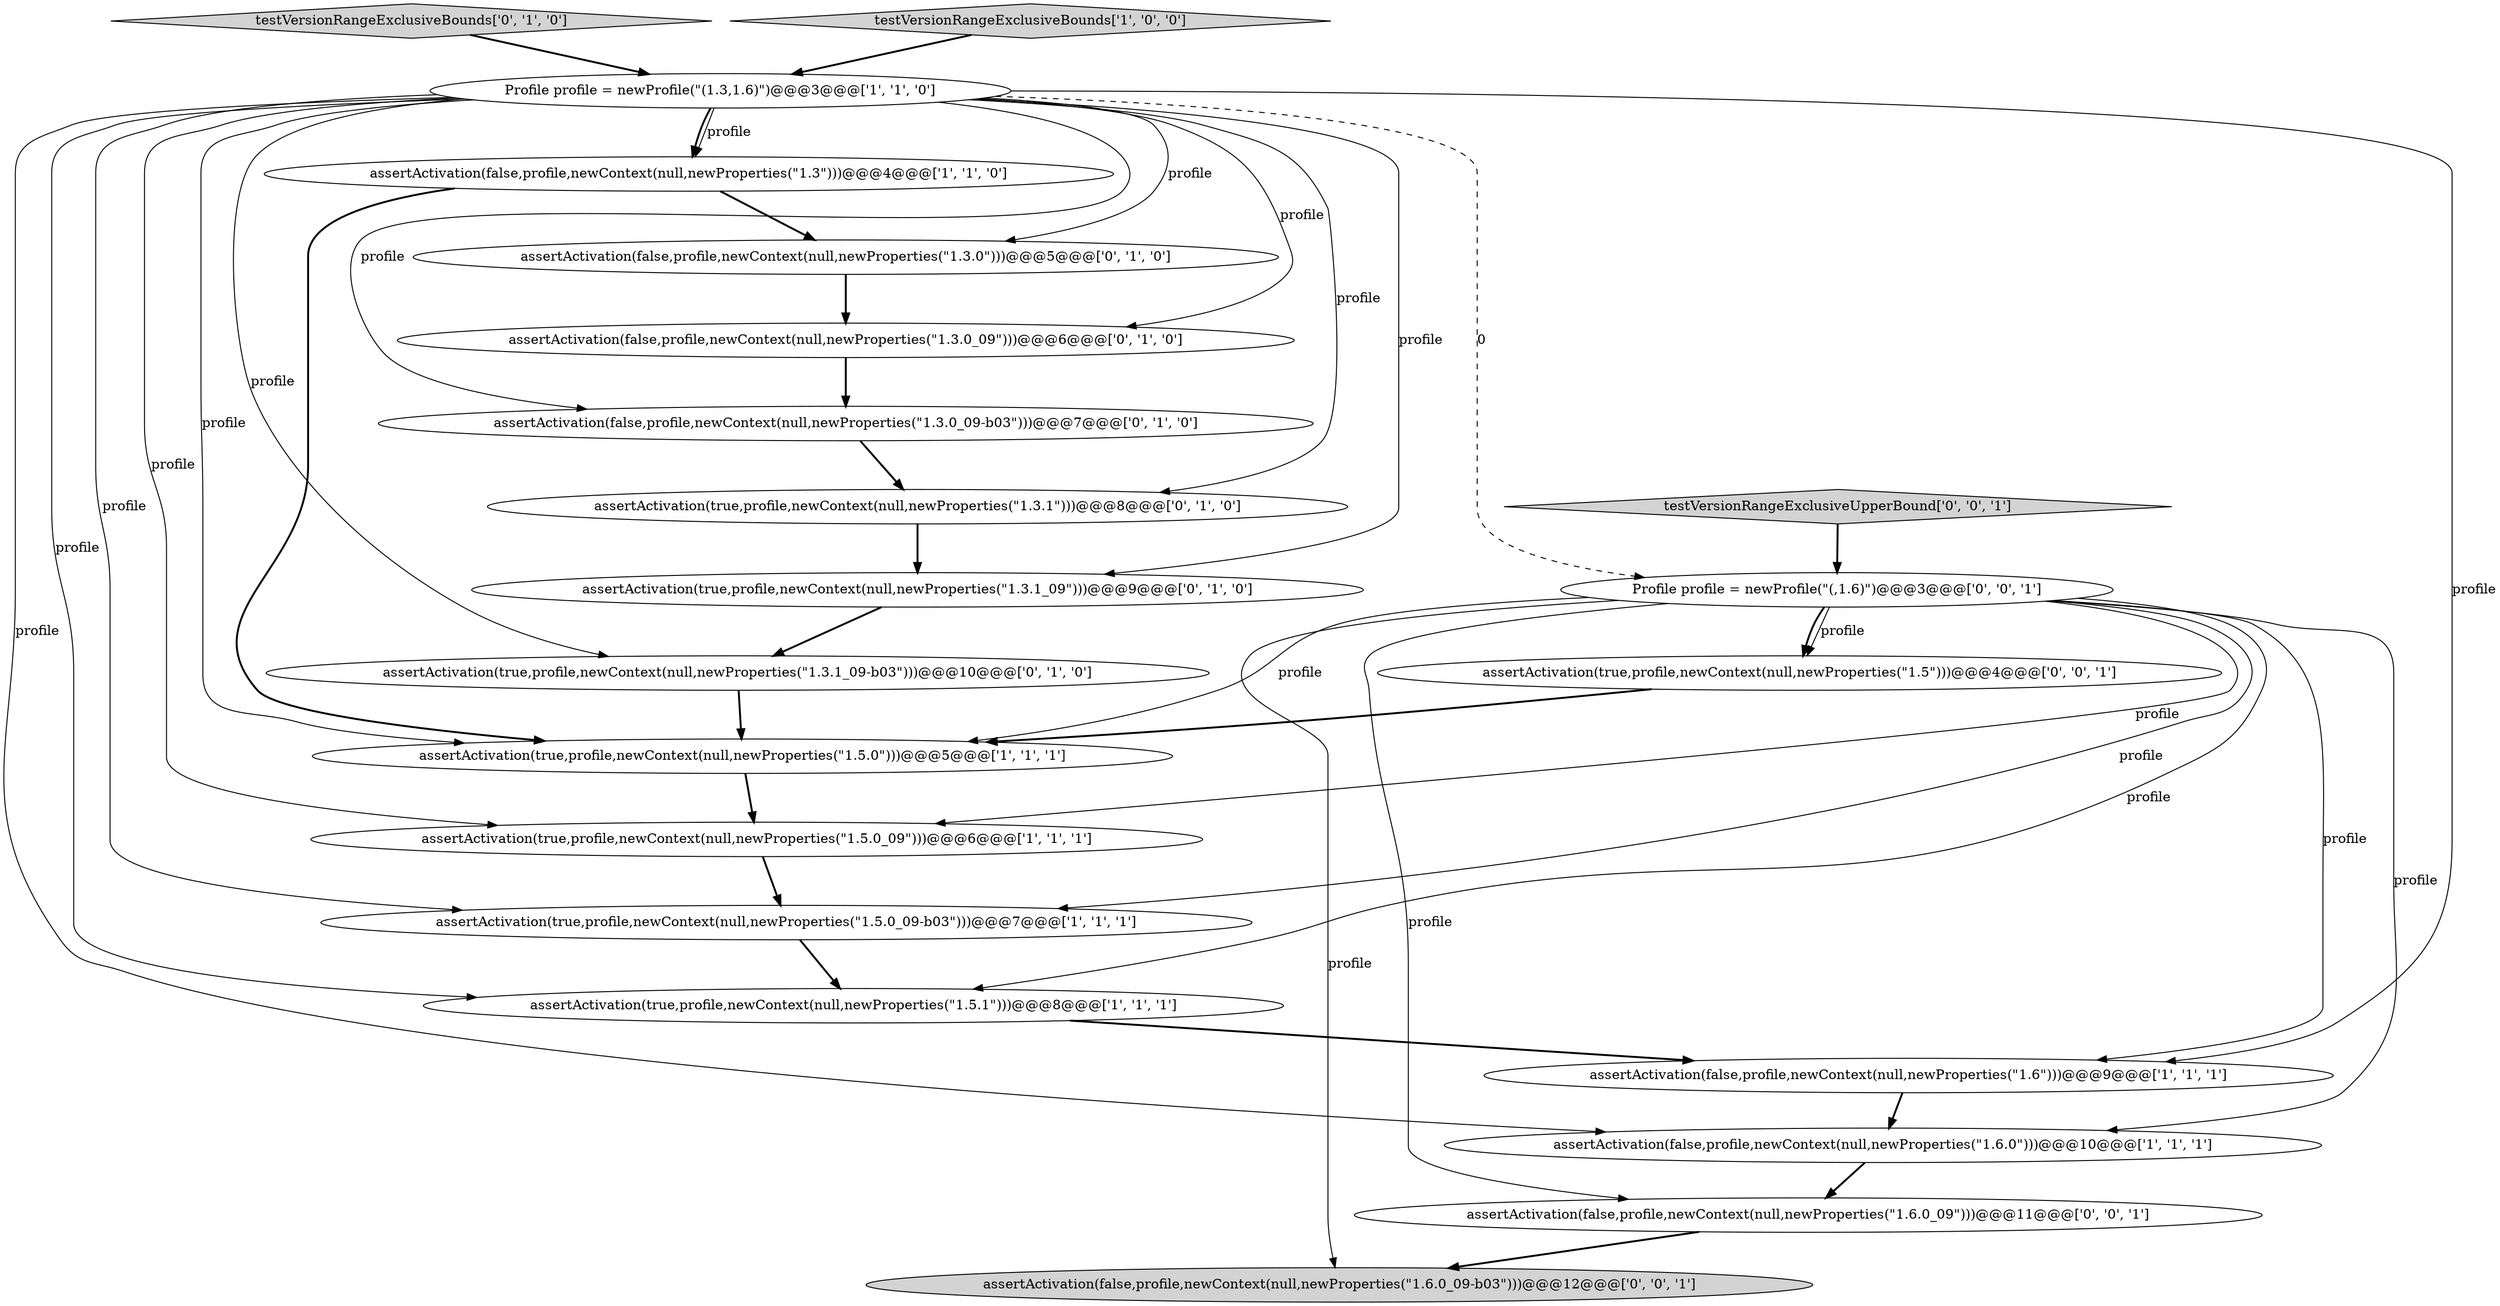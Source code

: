 digraph {
0 [style = filled, label = "assertActivation(true,profile,newContext(null,newProperties(\"1.5.0_09\")))@@@6@@@['1', '1', '1']", fillcolor = white, shape = ellipse image = "AAA0AAABBB1BBB"];
15 [style = filled, label = "assertActivation(false,profile,newContext(null,newProperties(\"1.3.0_09\")))@@@6@@@['0', '1', '0']", fillcolor = white, shape = ellipse image = "AAA1AAABBB2BBB"];
19 [style = filled, label = "assertActivation(false,profile,newContext(null,newProperties(\"1.6.0_09\")))@@@11@@@['0', '0', '1']", fillcolor = white, shape = ellipse image = "AAA0AAABBB3BBB"];
1 [style = filled, label = "Profile profile = newProfile(\"(1.3,1.6)\")@@@3@@@['1', '1', '0']", fillcolor = white, shape = ellipse image = "AAA0AAABBB1BBB"];
5 [style = filled, label = "assertActivation(false,profile,newContext(null,newProperties(\"1.6\")))@@@9@@@['1', '1', '1']", fillcolor = white, shape = ellipse image = "AAA0AAABBB1BBB"];
7 [style = filled, label = "assertActivation(false,profile,newContext(null,newProperties(\"1.3\")))@@@4@@@['1', '1', '0']", fillcolor = white, shape = ellipse image = "AAA0AAABBB1BBB"];
3 [style = filled, label = "assertActivation(true,profile,newContext(null,newProperties(\"1.5.0_09-b03\")))@@@7@@@['1', '1', '1']", fillcolor = white, shape = ellipse image = "AAA0AAABBB1BBB"];
9 [style = filled, label = "testVersionRangeExclusiveBounds['0', '1', '0']", fillcolor = lightgray, shape = diamond image = "AAA0AAABBB2BBB"];
14 [style = filled, label = "assertActivation(false,profile,newContext(null,newProperties(\"1.3.0_09-b03\")))@@@7@@@['0', '1', '0']", fillcolor = white, shape = ellipse image = "AAA1AAABBB2BBB"];
10 [style = filled, label = "assertActivation(false,profile,newContext(null,newProperties(\"1.3.0\")))@@@5@@@['0', '1', '0']", fillcolor = white, shape = ellipse image = "AAA1AAABBB2BBB"];
20 [style = filled, label = "testVersionRangeExclusiveUpperBound['0', '0', '1']", fillcolor = lightgray, shape = diamond image = "AAA0AAABBB3BBB"];
2 [style = filled, label = "assertActivation(true,profile,newContext(null,newProperties(\"1.5.0\")))@@@5@@@['1', '1', '1']", fillcolor = white, shape = ellipse image = "AAA0AAABBB1BBB"];
11 [style = filled, label = "assertActivation(true,profile,newContext(null,newProperties(\"1.3.1\")))@@@8@@@['0', '1', '0']", fillcolor = white, shape = ellipse image = "AAA1AAABBB2BBB"];
16 [style = filled, label = "assertActivation(true,profile,newContext(null,newProperties(\"1.5\")))@@@4@@@['0', '0', '1']", fillcolor = white, shape = ellipse image = "AAA0AAABBB3BBB"];
12 [style = filled, label = "assertActivation(true,profile,newContext(null,newProperties(\"1.3.1_09-b03\")))@@@10@@@['0', '1', '0']", fillcolor = white, shape = ellipse image = "AAA1AAABBB2BBB"];
18 [style = filled, label = "Profile profile = newProfile(\"(,1.6)\")@@@3@@@['0', '0', '1']", fillcolor = white, shape = ellipse image = "AAA0AAABBB3BBB"];
13 [style = filled, label = "assertActivation(true,profile,newContext(null,newProperties(\"1.3.1_09\")))@@@9@@@['0', '1', '0']", fillcolor = white, shape = ellipse image = "AAA1AAABBB2BBB"];
17 [style = filled, label = "assertActivation(false,profile,newContext(null,newProperties(\"1.6.0_09-b03\")))@@@12@@@['0', '0', '1']", fillcolor = lightgray, shape = ellipse image = "AAA0AAABBB3BBB"];
4 [style = filled, label = "assertActivation(true,profile,newContext(null,newProperties(\"1.5.1\")))@@@8@@@['1', '1', '1']", fillcolor = white, shape = ellipse image = "AAA0AAABBB1BBB"];
6 [style = filled, label = "assertActivation(false,profile,newContext(null,newProperties(\"1.6.0\")))@@@10@@@['1', '1', '1']", fillcolor = white, shape = ellipse image = "AAA0AAABBB1BBB"];
8 [style = filled, label = "testVersionRangeExclusiveBounds['1', '0', '0']", fillcolor = lightgray, shape = diamond image = "AAA0AAABBB1BBB"];
1->3 [style = solid, label="profile"];
18->5 [style = solid, label="profile"];
1->18 [style = dashed, label="0"];
18->2 [style = solid, label="profile"];
7->10 [style = bold, label=""];
18->4 [style = solid, label="profile"];
20->18 [style = bold, label=""];
12->2 [style = bold, label=""];
18->3 [style = solid, label="profile"];
4->5 [style = bold, label=""];
18->0 [style = solid, label="profile"];
1->12 [style = solid, label="profile"];
0->3 [style = bold, label=""];
1->6 [style = solid, label="profile"];
6->19 [style = bold, label=""];
1->5 [style = solid, label="profile"];
7->2 [style = bold, label=""];
14->11 [style = bold, label=""];
8->1 [style = bold, label=""];
1->11 [style = solid, label="profile"];
16->2 [style = bold, label=""];
1->10 [style = solid, label="profile"];
13->12 [style = bold, label=""];
18->16 [style = solid, label="profile"];
15->14 [style = bold, label=""];
19->17 [style = bold, label=""];
18->16 [style = bold, label=""];
1->2 [style = solid, label="profile"];
1->0 [style = solid, label="profile"];
11->13 [style = bold, label=""];
1->13 [style = solid, label="profile"];
1->4 [style = solid, label="profile"];
2->0 [style = bold, label=""];
10->15 [style = bold, label=""];
1->15 [style = solid, label="profile"];
18->19 [style = solid, label="profile"];
1->7 [style = solid, label="profile"];
1->7 [style = bold, label=""];
18->17 [style = solid, label="profile"];
9->1 [style = bold, label=""];
3->4 [style = bold, label=""];
5->6 [style = bold, label=""];
1->14 [style = solid, label="profile"];
18->6 [style = solid, label="profile"];
}
